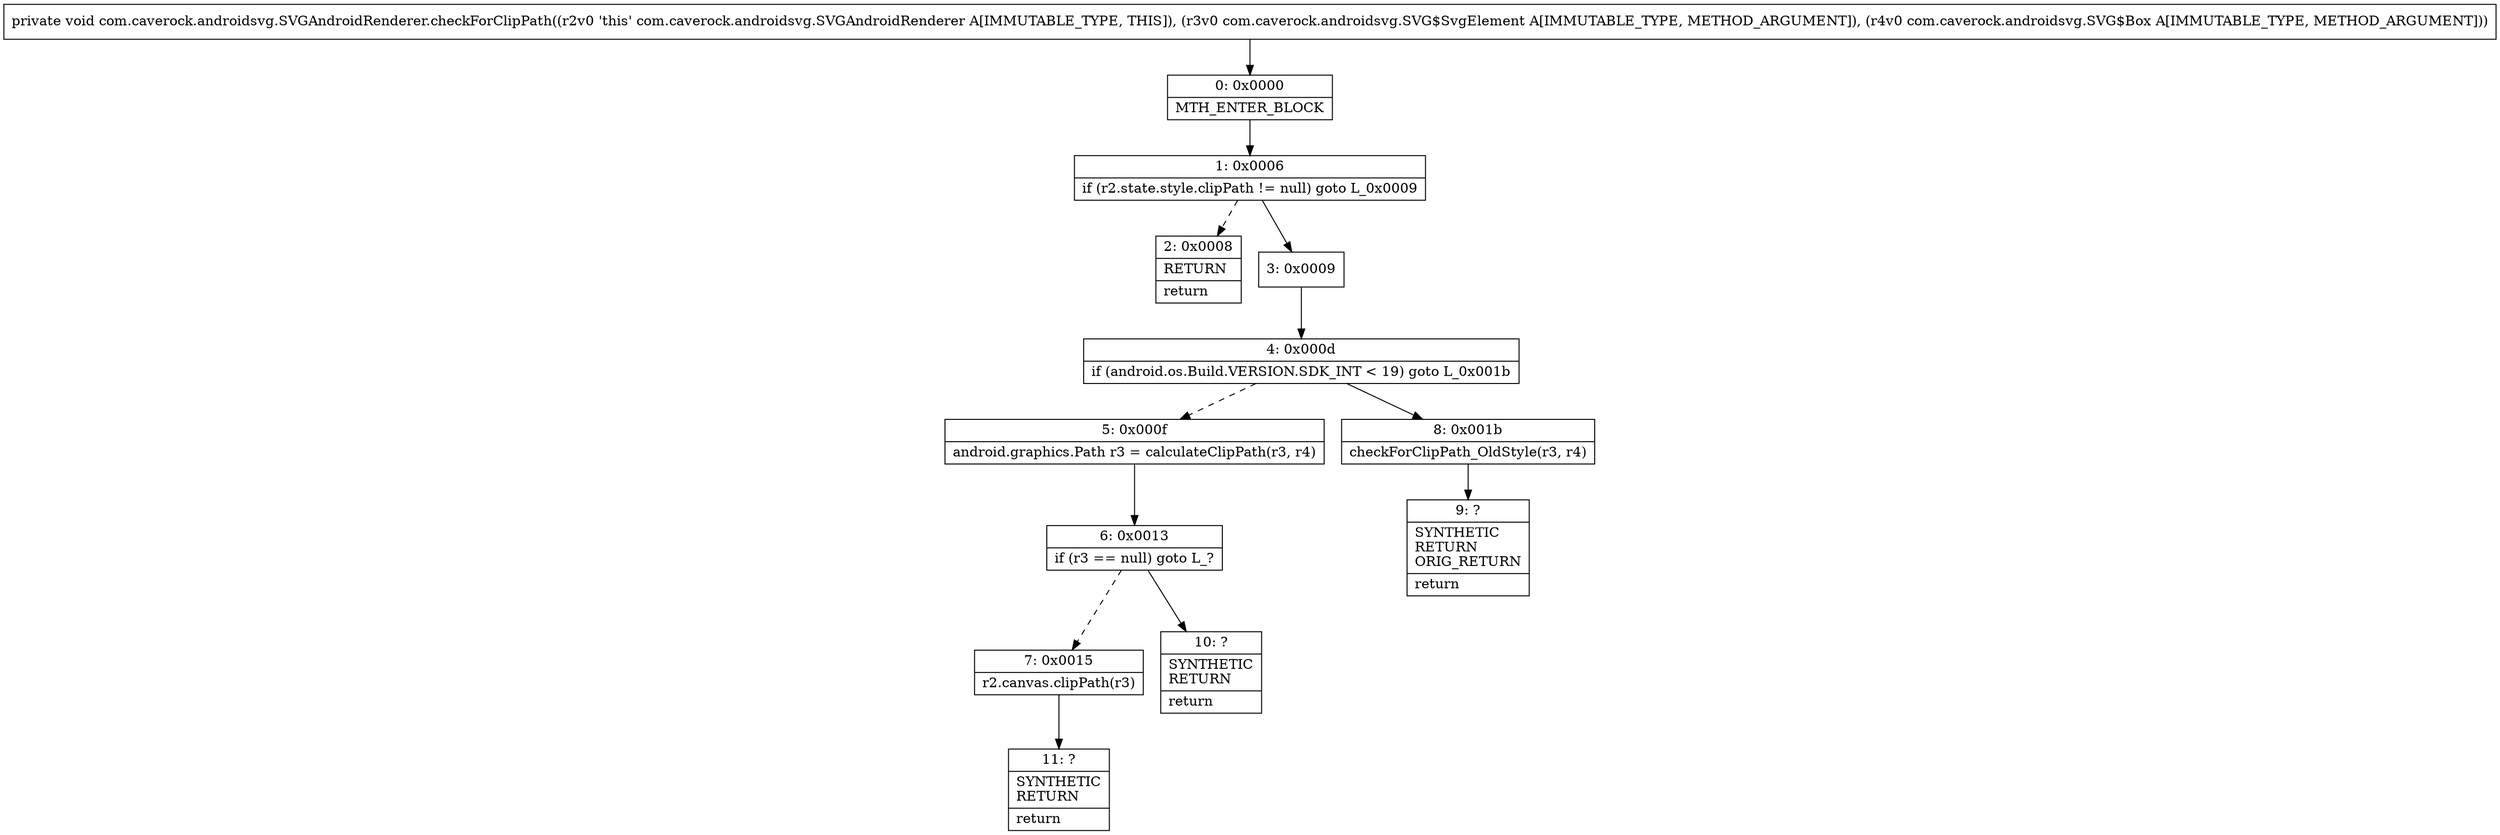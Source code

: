 digraph "CFG forcom.caverock.androidsvg.SVGAndroidRenderer.checkForClipPath(Lcom\/caverock\/androidsvg\/SVG$SvgElement;Lcom\/caverock\/androidsvg\/SVG$Box;)V" {
Node_0 [shape=record,label="{0\:\ 0x0000|MTH_ENTER_BLOCK\l}"];
Node_1 [shape=record,label="{1\:\ 0x0006|if (r2.state.style.clipPath != null) goto L_0x0009\l}"];
Node_2 [shape=record,label="{2\:\ 0x0008|RETURN\l|return\l}"];
Node_3 [shape=record,label="{3\:\ 0x0009}"];
Node_4 [shape=record,label="{4\:\ 0x000d|if (android.os.Build.VERSION.SDK_INT \< 19) goto L_0x001b\l}"];
Node_5 [shape=record,label="{5\:\ 0x000f|android.graphics.Path r3 = calculateClipPath(r3, r4)\l}"];
Node_6 [shape=record,label="{6\:\ 0x0013|if (r3 == null) goto L_?\l}"];
Node_7 [shape=record,label="{7\:\ 0x0015|r2.canvas.clipPath(r3)\l}"];
Node_8 [shape=record,label="{8\:\ 0x001b|checkForClipPath_OldStyle(r3, r4)\l}"];
Node_9 [shape=record,label="{9\:\ ?|SYNTHETIC\lRETURN\lORIG_RETURN\l|return\l}"];
Node_10 [shape=record,label="{10\:\ ?|SYNTHETIC\lRETURN\l|return\l}"];
Node_11 [shape=record,label="{11\:\ ?|SYNTHETIC\lRETURN\l|return\l}"];
MethodNode[shape=record,label="{private void com.caverock.androidsvg.SVGAndroidRenderer.checkForClipPath((r2v0 'this' com.caverock.androidsvg.SVGAndroidRenderer A[IMMUTABLE_TYPE, THIS]), (r3v0 com.caverock.androidsvg.SVG$SvgElement A[IMMUTABLE_TYPE, METHOD_ARGUMENT]), (r4v0 com.caverock.androidsvg.SVG$Box A[IMMUTABLE_TYPE, METHOD_ARGUMENT])) }"];
MethodNode -> Node_0;
Node_0 -> Node_1;
Node_1 -> Node_2[style=dashed];
Node_1 -> Node_3;
Node_3 -> Node_4;
Node_4 -> Node_5[style=dashed];
Node_4 -> Node_8;
Node_5 -> Node_6;
Node_6 -> Node_7[style=dashed];
Node_6 -> Node_10;
Node_7 -> Node_11;
Node_8 -> Node_9;
}

